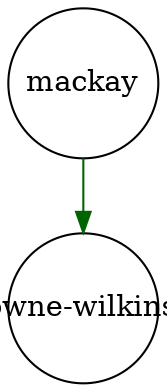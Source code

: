 digraph fullagr_mackay_brownewilkinson { 
 K=0.6 
 "mackay" -> { "browne-wilkinson" } [color="darkgreen", arrowhead="normal", penwidth=1, href="#24"]; 
 "mackay" [shape="circle", fixedsize="true", height=1, width=1, style="filled", fillcolor="white", href="#mackay"]; 
 "browne-wilkinson" [shape="circle", fixedsize="true", height=1, width=1, style="filled", fillcolor="white", href="#browne-wilkinson"]; 

}